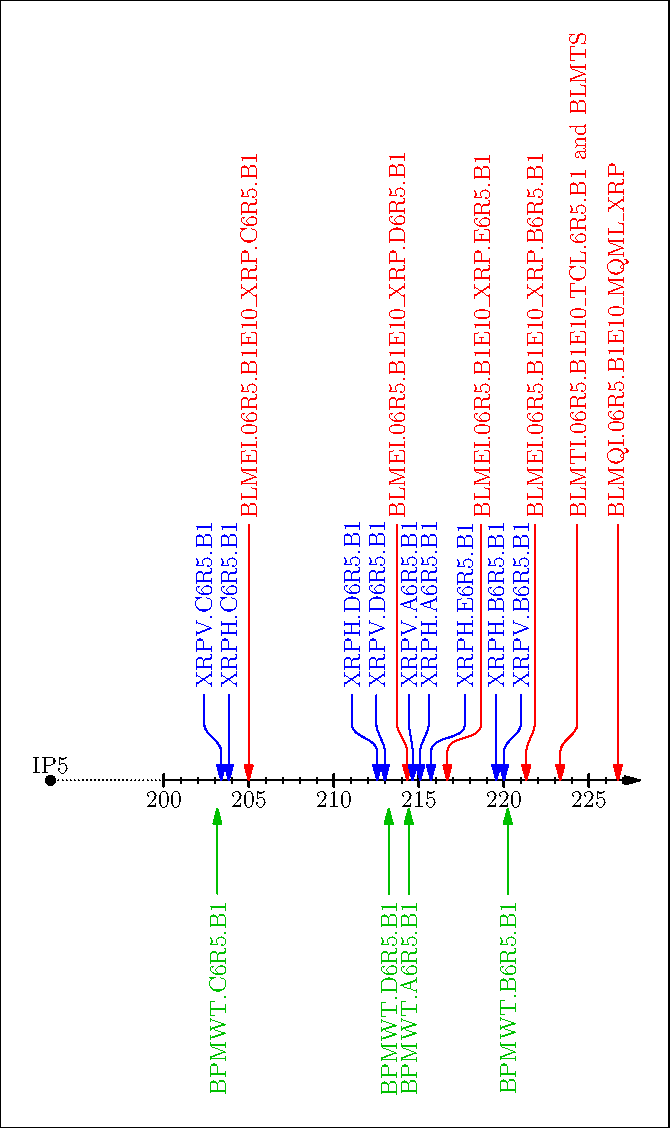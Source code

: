unitsize(1mm);

//----------------------------------------------------------------------------------------------------

real x(real z)
{
	real sign = (z > 0) ? +1 : -1;
	real z0 = sign * 200;
	real x0 = sign * 20;
	real sc = 3;

	return sc*(z-z0) + x0;
}

//----------------------------------------------------------------------------------------------------

void DrawRP(string name, real z, real dz=0)
{
	real y0 = 0;
	real y1 = 5;
	real y2 = 10;
	real y3 = 15;

	real x = x(z), xl = x(z+dz);
	draw(rotate(90)*Label(name, 0), (xl, y3){0, -1}..{0, -1}(xl, y2)..(x, y1){0, -1}..{0, -1}(x, y0), blue, EndArrow);
}

//----------------------------------------------------------------------------------------------------

void DrawBPM(string name, real z, real dz=0)
{
	real y0 = -5;
	real y1 = -10;
	real y2 = -15;
	real y3 = -20;

	real x = x(z), xl = x(z+dz);
	draw(rotate(90)*Label(name, 0), (xl, y3){0, 1}..(xl, y2)..(x, y1)..{0, 1}(x, y0), heavygreen, EndArrow);
}

//----------------------------------------------------------------------------------------------------

void DrawBLM(string name, string name_alt="", real z, real dz=0)
{
	real y0 = 0;
	real y1 = 5;
	real y2 = 10;
	real y3 = 45;

	if (name_alt != "")
	{
		//name = "\vtop{\hbox{"+name+"}\vskip-1mm\hbox{\SmallerFonts\it("+replace(name_alt, "_", "\_")+")}}";
		name = replace(name_alt, "_", "\_");
	}

	real x = x(z), xl = x(z+dz);
	draw(rotate(90)*Label(name, 0), (xl, y3){0, -1}..{0, -1}(xl, y2)..(x, y1){0, -1}..{0, -1}(x, y0), red, EndArrow);
}

//----------------------------------------------------------------------------------------------------
//----------------------------------------------------------------------------------------------------
// axis

real z_min = 200, z_max = 228, z_Step = 5, z_step = 1;

//draw((x(-z_max), 0)--(x(-z_min), 0), black);
draw((0, 0)--(x(+z_min), 0), black+dotted);
draw((x(+z_min), 0)--(x(+z_max), 0), black, EndArrow);

for (real z = z_min; z < z_max; z += z_Step)
{
	real l = 1.;
	draw(Label(format("%.0f", z), 0.5, 1.5S), (x(z), -l)--(x(z), +l), black+1pt);
	//draw(Label(format("%.0f", -z), 0.5, 1.5S), (x(-z), -l)--(x(-z), +l), black+1pt);
}

for (real z = z_min; z < z_max; z += z_step)
{
	real l = 0.5;
	draw((x(z), -l)--(x(z), +l));
}

dotfactor = 10;
dot((0, 0));
label("IP5", (0, 0), N);

//----------------------------------------------------------------------------------------------------
// sector 56

DrawBPM("BPMWT.C6R5.B1", 203.152);
DrawRP("XRPV.C6R5.B1", 203.377, -1);
DrawRP("XRPH.C6R5.B1", 203.826);
DrawBLM("BLMEI.A6R5", "BLMEI.06R5.B1E10_XRP.C6R5.B1", 204.993);

DrawRP("XRPH.D6R5.B1", 212.551, -1.5);
DrawRP("XRPV.D6R5.B1", 213.000, -0.5);
DrawBPM("BPMWT.D6R5.B1", 213.225);
DrawBLM("BLMEI.B6R5", "BLMEI.06R5.B1E10_XRP.D6R5.B1", 214.314, -0.6);

DrawBPM("BPMWT.A6R5.B1", 214.403);
DrawRP("XRPV.A6R5.B1", 214.628, -0.2);
DrawRP("XRPH.A6R5.B1", 215.077, +0.5);

DrawRP("XRPH.E6R5.B1", 215.710, +2);
DrawBLM("BLMEI.C6R5", "BLMEI.06R5.B1E10_XRP.E6R5.B1", 216.675, +2);

DrawRP("XRPH.B6R5.B1", 219.551);
DrawRP("XRPV.B6R5.B1", 220.000, +1);
DrawBPM("BPMWT.B6R5.B1", 220.225);
DrawBLM("BLMEI.D6R5", "BLMEI.06R5.B1E10_XRP.B6R5.B1", 221.314, +0.5);

DrawBLM("BLMTI.A6R5 and BLMTS.A6R5", "BLMTI.06R5.B1E10_TCL.6R5.B1 and BLMTS", 223.314, +1);

DrawBLM("BLMQI.C6R5", "BLMQI.06R5.B1E10_MQML_XRP", 226.702);

//----------------------------------------------------------------------------------------------------

shipout(bbox(xmargin=5mm));

